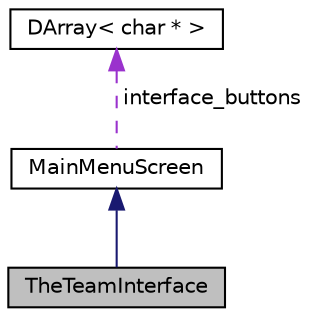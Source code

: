 digraph "TheTeamInterface"
{
 // LATEX_PDF_SIZE
  edge [fontname="Helvetica",fontsize="10",labelfontname="Helvetica",labelfontsize="10"];
  node [fontname="Helvetica",fontsize="10",shape=record];
  Node1 [label="TheTeamInterface",height=0.2,width=0.4,color="black", fillcolor="grey75", style="filled", fontcolor="black",tooltip=" "];
  Node2 -> Node1 [dir="back",color="midnightblue",fontsize="10",style="solid",fontname="Helvetica"];
  Node2 [label="MainMenuScreen",height=0.2,width=0.4,color="black", fillcolor="white", style="filled",URL="$classMainMenuScreen.html",tooltip="Main Menu Screen base class."];
  Node3 -> Node2 [dir="back",color="darkorchid3",fontsize="10",style="dashed",label=" interface_buttons" ,fontname="Helvetica"];
  Node3 [label="DArray\< char * \>",height=0.2,width=0.4,color="black", fillcolor="white", style="filled",URL="$classDArray.html",tooltip=" "];
}
